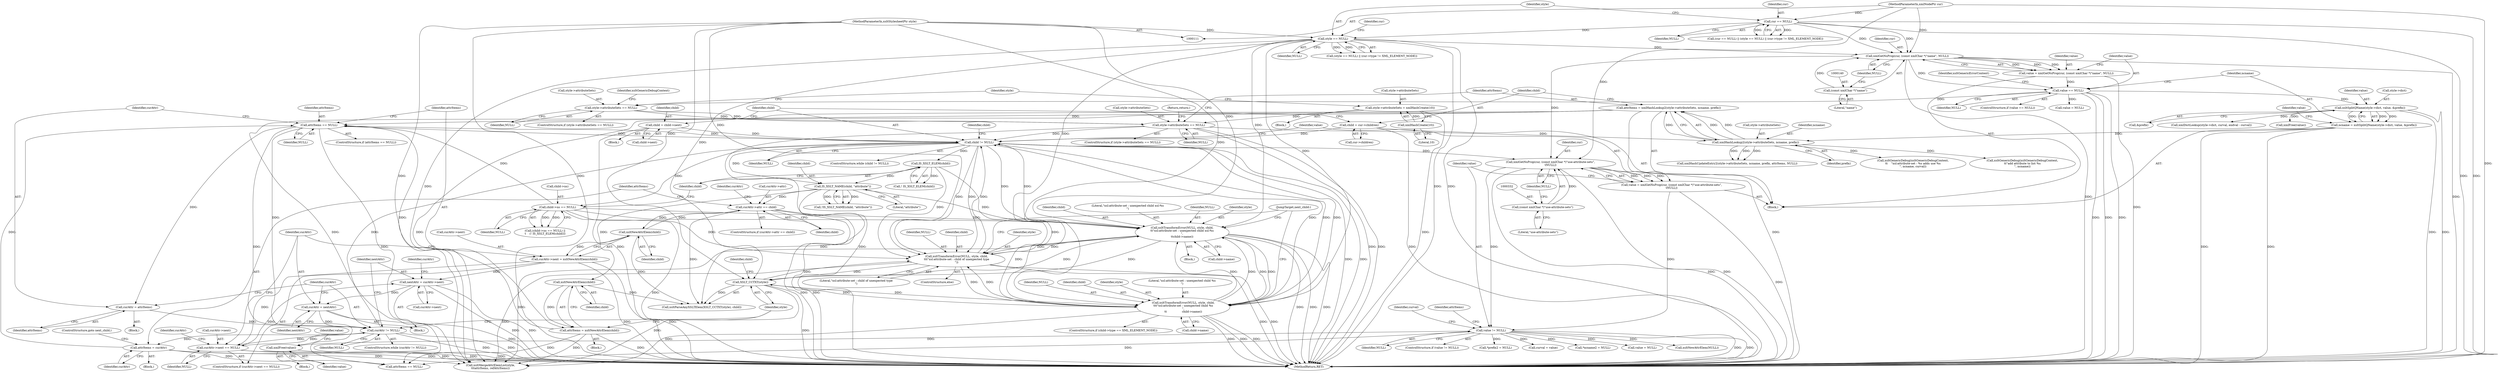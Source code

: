 digraph "0_Chrome_96dbafe288dbe2f0cc45fa3c39daf6d0c37acbab_11@pointer" {
"1000444" [label="(Call,xmlFree(value))"];
"1000336" [label="(Call,value != NULL)"];
"1000327" [label="(Call,value = xmlGetNsProp(cur, (const xmlChar *)\"use-attribute-sets\",\n\tNULL))"];
"1000329" [label="(Call,xmlGetNsProp(cur, (const xmlChar *)\"use-attribute-sets\",\n\tNULL))"];
"1000137" [label="(Call,xmlGetNsProp(cur, (const xmlChar *)\"name\", NULL))"];
"1000122" [label="(Call,cur == NULL)"];
"1000113" [label="(MethodParameterIn,xmlNodePtr cur)"];
"1000139" [label="(Call,(const xmlChar *)\"name\")"];
"1000126" [label="(Call,style == NULL)"];
"1000112" [label="(MethodParameterIn,xsltStylesheetPtr style)"];
"1000331" [label="(Call,(const xmlChar *)\"use-attribute-sets\")"];
"1000203" [label="(Call,child != NULL)"];
"1000322" [label="(Call,child = child->next)"];
"1000197" [label="(Call,child = cur->children)"];
"1000183" [label="(Call,style->attributeSets == NULL)"];
"1000167" [label="(Call,style->attributeSets == NULL)"];
"1000144" [label="(Call,value == NULL)"];
"1000135" [label="(Call,value = xmlGetNsProp(cur, (const xmlChar *)\"name\", NULL))"];
"1000176" [label="(Call,style->attributeSets = xmlHashCreate(10))"];
"1000180" [label="(Call,xmlHashCreate(10))"];
"1000282" [label="(Call,curAttr != NULL)"];
"1000314" [label="(Call,curAttr = nextAttr)"];
"1000286" [label="(Call,nextAttr = curAttr->next)"];
"1000308" [label="(Call,curAttr->next = xsltNewAttrElem(child))"];
"1000312" [label="(Call,xsltNewAttrElem(child))"];
"1000292" [label="(Call,curAttr->attr == child)"];
"1000247" [label="(Call,IS_XSLT_NAME(child, \"attribute\"))"];
"1000221" [label="(Call,IS_XSLT_ELEM(child))"];
"1000303" [label="(Call,curAttr->next == NULL)"];
"1000278" [label="(Call,curAttr = attrItems)"];
"1000268" [label="(Call,attrItems == NULL)"];
"1000298" [label="(Call,attrItems = curAttr)"];
"1000272" [label="(Call,attrItems = xsltNewAttrElem(child))"];
"1000274" [label="(Call,xsltNewAttrElem(child))"];
"1000189" [label="(Call,attrItems = xmlHashLookup2(style->attributeSets, ncname, prefix))"];
"1000191" [label="(Call,xmlHashLookup2(style->attributeSets, ncname, prefix))"];
"1000152" [label="(Call,ncname = xsltSplitQName(style->dict, value, &prefix))"];
"1000154" [label="(Call,xsltSplitQName(style->dict, value, &prefix))"];
"1000215" [label="(Call,child->ns == NULL)"];
"1000239" [label="(Call,xsltTransformError(NULL, style, child,\n\t\t\t\"xsl:attribute-set : child of unexpected type\n\"))"];
"1000251" [label="(Call,xsltTransformError(NULL, style, child,\n\t\t\"xsl:attribute-set : unexpected child xsl:%s\n\",\n\t\tchild->name))"];
"1000318" [label="(Call,XSLT_CCTXT(style))"];
"1000230" [label="(Call,xsltTransformError(NULL, style, child,\n\t\t\t\"xsl:attribute-set : unexpected child %s\n\",\n\t\t                 child->name))"];
"1000131" [label="(Identifier,cur)"];
"1000188" [label="(Return,return;)"];
"1000249" [label="(Literal,\"attribute\")"];
"1000445" [label="(Identifier,value)"];
"1000343" [label="(Identifier,curval)"];
"1000447" [label="(Identifier,value)"];
"1000323" [label="(Identifier,child)"];
"1000124" [label="(Identifier,NULL)"];
"1000145" [label="(Identifier,value)"];
"1000166" [label="(ControlStructure,if (style->attributeSets == NULL))"];
"1000338" [label="(Identifier,NULL)"];
"1000206" [label="(Block,)"];
"1000435" [label="(Call,xsltMergeAttrElemList(style,\n\t\t\tattrItems, refAttrItems))"];
"1000189" [label="(Call,attrItems = xmlHashLookup2(style->attributeSets, ncname, prefix))"];
"1000183" [label="(Call,style->attributeSets == NULL)"];
"1000198" [label="(Identifier,child)"];
"1000155" [label="(Call,style->dict)"];
"1000159" [label="(Call,&prefix)"];
"1000248" [label="(Identifier,child)"];
"1000240" [label="(Identifier,NULL)"];
"1000247" [label="(Call,IS_XSLT_NAME(child, \"attribute\"))"];
"1000215" [label="(Call,child->ns == NULL)"];
"1000138" [label="(Identifier,cur)"];
"1000310" [label="(Identifier,curAttr)"];
"1000250" [label="(Block,)"];
"1000271" [label="(Block,)"];
"1000253" [label="(Identifier,style)"];
"1000309" [label="(Call,curAttr->next)"];
"1000444" [label="(Call,xmlFree(value))"];
"1000336" [label="(Call,value != NULL)"];
"1000286" [label="(Call,nextAttr = curAttr->next)"];
"1000335" [label="(ControlStructure,if (value != NULL))"];
"1000167" [label="(Call,style->attributeSets == NULL)"];
"1000221" [label="(Call,IS_XSLT_ELEM(child))"];
"1000296" [label="(Identifier,child)"];
"1000222" [label="(Identifier,child)"];
"1000112" [label="(MethodParameterIn,xsltStylesheetPtr style)"];
"1000176" [label="(Call,style->attributeSets = xmlHashCreate(10))"];
"1000268" [label="(Call,attrItems == NULL)"];
"1000231" [label="(Identifier,NULL)"];
"1000305" [label="(Identifier,curAttr)"];
"1000146" [label="(Identifier,NULL)"];
"1000291" [label="(ControlStructure,if (curAttr->attr == child))"];
"1000400" [label="(Call,xsltGenericDebug(xsltGenericDebugContext,\n\t\t    \"xsl:attribute-set : %s adds use %s\n\", ncname, curval))"];
"1000182" [label="(ControlStructure,if (style->attributeSets == NULL))"];
"1000204" [label="(Identifier,child)"];
"1000339" [label="(Block,)"];
"1000329" [label="(Call,xmlGetNsProp(cur, (const xmlChar *)\"use-attribute-sets\",\n\tNULL))"];
"1000314" [label="(Call,curAttr = nextAttr)"];
"1000184" [label="(Call,style->attributeSets)"];
"1000153" [label="(Identifier,ncname)"];
"1000233" [label="(Identifier,child)"];
"1000205" [label="(Identifier,NULL)"];
"1000330" [label="(Identifier,cur)"];
"1000211" [label="(Identifier,child)"];
"1000113" [label="(MethodParameterIn,xmlNodePtr cur)"];
"1000187" [label="(Identifier,NULL)"];
"1000143" [label="(ControlStructure,if (value == NULL))"];
"1000299" [label="(Identifier,attrItems)"];
"1000142" [label="(Identifier,NULL)"];
"1000278" [label="(Call,curAttr = attrItems)"];
"1000135" [label="(Call,value = xmlGetNsProp(cur, (const xmlChar *)\"name\", NULL))"];
"1000126" [label="(Call,style == NULL)"];
"1000192" [label="(Call,style->attributeSets)"];
"1000214" [label="(Call,(child->ns == NULL) ||\n\t    (! IS_XSLT_ELEM(child)))"];
"1000328" [label="(Identifier,value)"];
"1000251" [label="(Call,xsltTransformError(NULL, style, child,\n\t\t\"xsl:attribute-set : unexpected child xsl:%s\n\",\n\t\tchild->name))"];
"1000283" [label="(Identifier,curAttr)"];
"1000307" [label="(Identifier,NULL)"];
"1000232" [label="(Identifier,style)"];
"1000298" [label="(Call,attrItems = curAttr)"];
"1000243" [label="(Literal,\"xsl:attribute-set : child of unexpected type\n\")"];
"1000254" [label="(Identifier,child)"];
"1000242" [label="(Identifier,child)"];
"1000255" [label="(Literal,\"xsl:attribute-set : unexpected child xsl:%s\n\")"];
"1000230" [label="(Call,xsltTransformError(NULL, style, child,\n\t\t\t\"xsl:attribute-set : unexpected child %s\n\",\n\t\t                 child->name))"];
"1000294" [label="(Identifier,curAttr)"];
"1000128" [label="(Identifier,NULL)"];
"1000334" [label="(Identifier,NULL)"];
"1000122" [label="(Call,cur == NULL)"];
"1000158" [label="(Identifier,value)"];
"1000304" [label="(Call,curAttr->next)"];
"1000195" [label="(Identifier,ncname)"];
"1000137" [label="(Call,xmlGetNsProp(cur, (const xmlChar *)\"name\", NULL))"];
"1000317" [label="(Call,xsltParseAnyXSLTElem(XSLT_CCTXT(style), child))"];
"1000469" [label="(MethodReturn,RET)"];
"1000301" [label="(ControlStructure,goto next_child;)"];
"1000292" [label="(Call,curAttr->attr == child)"];
"1000342" [label="(Call,curval = value)"];
"1000327" [label="(Call,value = xmlGetNsProp(cur, (const xmlChar *)\"use-attribute-sets\",\n\tNULL))"];
"1000267" [label="(ControlStructure,if (attrItems == NULL))"];
"1000252" [label="(Identifier,NULL)"];
"1000123" [label="(Identifier,cur)"];
"1000149" [label="(Identifier,xsltGenericErrorContext)"];
"1000270" [label="(Identifier,NULL)"];
"1000272" [label="(Call,attrItems = xsltNewAttrElem(child))"];
"1000239" [label="(Call,xsltTransformError(NULL, style, child,\n\t\t\t\"xsl:attribute-set : child of unexpected type\n\"))"];
"1000174" [label="(Identifier,xsltGenericDebugContext)"];
"1000235" [label="(Call,child->name)"];
"1000238" [label="(ControlStructure,else)"];
"1000127" [label="(Identifier,style)"];
"1000280" [label="(Identifier,attrItems)"];
"1000171" [label="(Identifier,NULL)"];
"1000163" [label="(Call,value = NULL)"];
"1000219" [label="(Identifier,NULL)"];
"1000293" [label="(Call,curAttr->attr)"];
"1000333" [label="(Literal,\"use-attribute-sets\")"];
"1000162" [label="(Identifier,value)"];
"1000114" [label="(Block,)"];
"1000392" [label="(Call,*ncname2 = NULL)"];
"1000152" [label="(Call,ncname = xsltSplitQName(style->dict, value, &prefix))"];
"1000256" [label="(Call,child->name)"];
"1000141" [label="(Literal,\"name\")"];
"1000337" [label="(Identifier,value)"];
"1000177" [label="(Call,style->attributeSets)"];
"1000318" [label="(Call,XSLT_CCTXT(style))"];
"1000203" [label="(Call,child != NULL)"];
"1000241" [label="(Identifier,style)"];
"1000279" [label="(Identifier,curAttr)"];
"1000446" [label="(Call,value = NULL)"];
"1000282" [label="(Call,curAttr != NULL)"];
"1000321" [label="(JumpTarget,next_child:)"];
"1000220" [label="(Call,! IS_XSLT_ELEM(child))"];
"1000312" [label="(Call,xsltNewAttrElem(child))"];
"1000322" [label="(Call,child = child->next)"];
"1000234" [label="(Literal,\"xsl:attribute-set : unexpected child %s\n\")"];
"1000284" [label="(Identifier,NULL)"];
"1000313" [label="(Identifier,child)"];
"1000315" [label="(Identifier,curAttr)"];
"1000416" [label="(Call,xsltNewAttrElem(NULL))"];
"1000191" [label="(Call,xmlHashLookup2(style->attributeSets, ncname, prefix))"];
"1000300" [label="(Identifier,curAttr)"];
"1000224" [label="(ControlStructure,if (child->type == XML_ELEMENT_NODE))"];
"1000168" [label="(Call,style->attributeSets)"];
"1000144" [label="(Call,value == NULL)"];
"1000287" [label="(Identifier,nextAttr)"];
"1000324" [label="(Call,child->next)"];
"1000185" [label="(Identifier,style)"];
"1000380" [label="(Call,xmlDictLookup(style->dict, curval, endval - curval))"];
"1000308" [label="(Call,curAttr->next = xsltNewAttrElem(child))"];
"1000263" [label="(Call,xsltGenericDebug(xsltGenericDebugContext,\n\t\t\"add attribute to list %s\n\", ncname))"];
"1000451" [label="(Identifier,attrItems)"];
"1000216" [label="(Call,child->ns)"];
"1000269" [label="(Identifier,attrItems)"];
"1000197" [label="(Call,child = cur->children)"];
"1000190" [label="(Identifier,attrItems)"];
"1000302" [label="(ControlStructure,if (curAttr->next == NULL))"];
"1000450" [label="(Call,attrItems == NULL)"];
"1000161" [label="(Call,xmlFree(value))"];
"1000180" [label="(Call,xmlHashCreate(10))"];
"1000121" [label="(Call,(cur == NULL) || (style == NULL) || (cur->type != XML_ELEMENT_NODE))"];
"1000281" [label="(ControlStructure,while (curAttr != NULL))"];
"1000396" [label="(Call,*prefix2 = NULL)"];
"1000274" [label="(Call,xsltNewAttrElem(child))"];
"1000154" [label="(Call,xsltSplitQName(style->dict, value, &prefix))"];
"1000277" [label="(Block,)"];
"1000316" [label="(Identifier,nextAttr)"];
"1000331" [label="(Call,(const xmlChar *)\"use-attribute-sets\")"];
"1000181" [label="(Literal,10)"];
"1000125" [label="(Call,(style == NULL) || (cur->type != XML_ELEMENT_NODE))"];
"1000273" [label="(Identifier,attrItems)"];
"1000202" [label="(ControlStructure,while (child != NULL))"];
"1000172" [label="(Block,)"];
"1000457" [label="(Call,xmlHashUpdateEntry2(style->attributeSets, ncname, prefix, attrItems, NULL))"];
"1000303" [label="(Call,curAttr->next == NULL)"];
"1000297" [label="(Block,)"];
"1000139" [label="(Call,(const xmlChar *)\"name\")"];
"1000199" [label="(Call,cur->children)"];
"1000319" [label="(Identifier,style)"];
"1000275" [label="(Identifier,child)"];
"1000285" [label="(Block,)"];
"1000320" [label="(Identifier,child)"];
"1000246" [label="(Call,!IS_XSLT_NAME(child, \"attribute\"))"];
"1000196" [label="(Identifier,prefix)"];
"1000288" [label="(Call,curAttr->next)"];
"1000136" [label="(Identifier,value)"];
"1000444" -> "1000339"  [label="AST: "];
"1000444" -> "1000445"  [label="CFG: "];
"1000445" -> "1000444"  [label="AST: "];
"1000447" -> "1000444"  [label="CFG: "];
"1000444" -> "1000469"  [label="DDG: "];
"1000336" -> "1000444"  [label="DDG: "];
"1000336" -> "1000335"  [label="AST: "];
"1000336" -> "1000338"  [label="CFG: "];
"1000337" -> "1000336"  [label="AST: "];
"1000338" -> "1000336"  [label="AST: "];
"1000343" -> "1000336"  [label="CFG: "];
"1000451" -> "1000336"  [label="CFG: "];
"1000336" -> "1000469"  [label="DDG: "];
"1000336" -> "1000469"  [label="DDG: "];
"1000327" -> "1000336"  [label="DDG: "];
"1000329" -> "1000336"  [label="DDG: "];
"1000336" -> "1000342"  [label="DDG: "];
"1000336" -> "1000392"  [label="DDG: "];
"1000336" -> "1000396"  [label="DDG: "];
"1000336" -> "1000416"  [label="DDG: "];
"1000336" -> "1000446"  [label="DDG: "];
"1000336" -> "1000450"  [label="DDG: "];
"1000327" -> "1000114"  [label="AST: "];
"1000327" -> "1000329"  [label="CFG: "];
"1000328" -> "1000327"  [label="AST: "];
"1000329" -> "1000327"  [label="AST: "];
"1000337" -> "1000327"  [label="CFG: "];
"1000327" -> "1000469"  [label="DDG: "];
"1000329" -> "1000327"  [label="DDG: "];
"1000329" -> "1000327"  [label="DDG: "];
"1000329" -> "1000327"  [label="DDG: "];
"1000329" -> "1000334"  [label="CFG: "];
"1000330" -> "1000329"  [label="AST: "];
"1000331" -> "1000329"  [label="AST: "];
"1000334" -> "1000329"  [label="AST: "];
"1000329" -> "1000469"  [label="DDG: "];
"1000329" -> "1000469"  [label="DDG: "];
"1000137" -> "1000329"  [label="DDG: "];
"1000113" -> "1000329"  [label="DDG: "];
"1000331" -> "1000329"  [label="DDG: "];
"1000203" -> "1000329"  [label="DDG: "];
"1000137" -> "1000135"  [label="AST: "];
"1000137" -> "1000142"  [label="CFG: "];
"1000138" -> "1000137"  [label="AST: "];
"1000139" -> "1000137"  [label="AST: "];
"1000142" -> "1000137"  [label="AST: "];
"1000135" -> "1000137"  [label="CFG: "];
"1000137" -> "1000469"  [label="DDG: "];
"1000137" -> "1000469"  [label="DDG: "];
"1000137" -> "1000135"  [label="DDG: "];
"1000137" -> "1000135"  [label="DDG: "];
"1000137" -> "1000135"  [label="DDG: "];
"1000122" -> "1000137"  [label="DDG: "];
"1000122" -> "1000137"  [label="DDG: "];
"1000113" -> "1000137"  [label="DDG: "];
"1000139" -> "1000137"  [label="DDG: "];
"1000126" -> "1000137"  [label="DDG: "];
"1000137" -> "1000144"  [label="DDG: "];
"1000122" -> "1000121"  [label="AST: "];
"1000122" -> "1000124"  [label="CFG: "];
"1000123" -> "1000122"  [label="AST: "];
"1000124" -> "1000122"  [label="AST: "];
"1000127" -> "1000122"  [label="CFG: "];
"1000121" -> "1000122"  [label="CFG: "];
"1000122" -> "1000469"  [label="DDG: "];
"1000122" -> "1000469"  [label="DDG: "];
"1000122" -> "1000121"  [label="DDG: "];
"1000122" -> "1000121"  [label="DDG: "];
"1000113" -> "1000122"  [label="DDG: "];
"1000122" -> "1000126"  [label="DDG: "];
"1000113" -> "1000111"  [label="AST: "];
"1000113" -> "1000469"  [label="DDG: "];
"1000139" -> "1000141"  [label="CFG: "];
"1000140" -> "1000139"  [label="AST: "];
"1000141" -> "1000139"  [label="AST: "];
"1000142" -> "1000139"  [label="CFG: "];
"1000126" -> "1000125"  [label="AST: "];
"1000126" -> "1000128"  [label="CFG: "];
"1000127" -> "1000126"  [label="AST: "];
"1000128" -> "1000126"  [label="AST: "];
"1000131" -> "1000126"  [label="CFG: "];
"1000125" -> "1000126"  [label="CFG: "];
"1000126" -> "1000469"  [label="DDG: "];
"1000126" -> "1000469"  [label="DDG: "];
"1000126" -> "1000125"  [label="DDG: "];
"1000126" -> "1000125"  [label="DDG: "];
"1000112" -> "1000126"  [label="DDG: "];
"1000126" -> "1000230"  [label="DDG: "];
"1000126" -> "1000239"  [label="DDG: "];
"1000126" -> "1000251"  [label="DDG: "];
"1000126" -> "1000318"  [label="DDG: "];
"1000126" -> "1000435"  [label="DDG: "];
"1000112" -> "1000111"  [label="AST: "];
"1000112" -> "1000469"  [label="DDG: "];
"1000112" -> "1000230"  [label="DDG: "];
"1000112" -> "1000239"  [label="DDG: "];
"1000112" -> "1000251"  [label="DDG: "];
"1000112" -> "1000318"  [label="DDG: "];
"1000112" -> "1000435"  [label="DDG: "];
"1000331" -> "1000333"  [label="CFG: "];
"1000332" -> "1000331"  [label="AST: "];
"1000333" -> "1000331"  [label="AST: "];
"1000334" -> "1000331"  [label="CFG: "];
"1000203" -> "1000202"  [label="AST: "];
"1000203" -> "1000205"  [label="CFG: "];
"1000204" -> "1000203"  [label="AST: "];
"1000205" -> "1000203"  [label="AST: "];
"1000211" -> "1000203"  [label="CFG: "];
"1000328" -> "1000203"  [label="CFG: "];
"1000203" -> "1000469"  [label="DDG: "];
"1000203" -> "1000469"  [label="DDG: "];
"1000322" -> "1000203"  [label="DDG: "];
"1000197" -> "1000203"  [label="DDG: "];
"1000183" -> "1000203"  [label="DDG: "];
"1000282" -> "1000203"  [label="DDG: "];
"1000239" -> "1000203"  [label="DDG: "];
"1000251" -> "1000203"  [label="DDG: "];
"1000230" -> "1000203"  [label="DDG: "];
"1000268" -> "1000203"  [label="DDG: "];
"1000203" -> "1000215"  [label="DDG: "];
"1000203" -> "1000221"  [label="DDG: "];
"1000203" -> "1000230"  [label="DDG: "];
"1000203" -> "1000230"  [label="DDG: "];
"1000203" -> "1000239"  [label="DDG: "];
"1000203" -> "1000239"  [label="DDG: "];
"1000203" -> "1000247"  [label="DDG: "];
"1000203" -> "1000251"  [label="DDG: "];
"1000203" -> "1000268"  [label="DDG: "];
"1000322" -> "1000206"  [label="AST: "];
"1000322" -> "1000324"  [label="CFG: "];
"1000323" -> "1000322"  [label="AST: "];
"1000324" -> "1000322"  [label="AST: "];
"1000204" -> "1000322"  [label="CFG: "];
"1000322" -> "1000469"  [label="DDG: "];
"1000197" -> "1000114"  [label="AST: "];
"1000197" -> "1000199"  [label="CFG: "];
"1000198" -> "1000197"  [label="AST: "];
"1000199" -> "1000197"  [label="AST: "];
"1000204" -> "1000197"  [label="CFG: "];
"1000197" -> "1000469"  [label="DDG: "];
"1000183" -> "1000182"  [label="AST: "];
"1000183" -> "1000187"  [label="CFG: "];
"1000184" -> "1000183"  [label="AST: "];
"1000187" -> "1000183"  [label="AST: "];
"1000188" -> "1000183"  [label="CFG: "];
"1000190" -> "1000183"  [label="CFG: "];
"1000183" -> "1000469"  [label="DDG: "];
"1000183" -> "1000469"  [label="DDG: "];
"1000183" -> "1000469"  [label="DDG: "];
"1000167" -> "1000183"  [label="DDG: "];
"1000167" -> "1000183"  [label="DDG: "];
"1000176" -> "1000183"  [label="DDG: "];
"1000183" -> "1000191"  [label="DDG: "];
"1000167" -> "1000166"  [label="AST: "];
"1000167" -> "1000171"  [label="CFG: "];
"1000168" -> "1000167"  [label="AST: "];
"1000171" -> "1000167"  [label="AST: "];
"1000174" -> "1000167"  [label="CFG: "];
"1000185" -> "1000167"  [label="CFG: "];
"1000144" -> "1000167"  [label="DDG: "];
"1000144" -> "1000143"  [label="AST: "];
"1000144" -> "1000146"  [label="CFG: "];
"1000145" -> "1000144"  [label="AST: "];
"1000146" -> "1000144"  [label="AST: "];
"1000149" -> "1000144"  [label="CFG: "];
"1000153" -> "1000144"  [label="CFG: "];
"1000144" -> "1000469"  [label="DDG: "];
"1000144" -> "1000469"  [label="DDG: "];
"1000144" -> "1000469"  [label="DDG: "];
"1000135" -> "1000144"  [label="DDG: "];
"1000144" -> "1000154"  [label="DDG: "];
"1000144" -> "1000163"  [label="DDG: "];
"1000135" -> "1000114"  [label="AST: "];
"1000136" -> "1000135"  [label="AST: "];
"1000145" -> "1000135"  [label="CFG: "];
"1000135" -> "1000469"  [label="DDG: "];
"1000176" -> "1000172"  [label="AST: "];
"1000176" -> "1000180"  [label="CFG: "];
"1000177" -> "1000176"  [label="AST: "];
"1000180" -> "1000176"  [label="AST: "];
"1000185" -> "1000176"  [label="CFG: "];
"1000176" -> "1000469"  [label="DDG: "];
"1000180" -> "1000176"  [label="DDG: "];
"1000180" -> "1000181"  [label="CFG: "];
"1000181" -> "1000180"  [label="AST: "];
"1000282" -> "1000281"  [label="AST: "];
"1000282" -> "1000284"  [label="CFG: "];
"1000283" -> "1000282"  [label="AST: "];
"1000284" -> "1000282"  [label="AST: "];
"1000287" -> "1000282"  [label="CFG: "];
"1000319" -> "1000282"  [label="CFG: "];
"1000282" -> "1000469"  [label="DDG: "];
"1000282" -> "1000469"  [label="DDG: "];
"1000314" -> "1000282"  [label="DDG: "];
"1000278" -> "1000282"  [label="DDG: "];
"1000303" -> "1000282"  [label="DDG: "];
"1000268" -> "1000282"  [label="DDG: "];
"1000282" -> "1000298"  [label="DDG: "];
"1000282" -> "1000303"  [label="DDG: "];
"1000314" -> "1000285"  [label="AST: "];
"1000314" -> "1000316"  [label="CFG: "];
"1000315" -> "1000314"  [label="AST: "];
"1000316" -> "1000314"  [label="AST: "];
"1000283" -> "1000314"  [label="CFG: "];
"1000314" -> "1000469"  [label="DDG: "];
"1000286" -> "1000314"  [label="DDG: "];
"1000286" -> "1000285"  [label="AST: "];
"1000286" -> "1000288"  [label="CFG: "];
"1000287" -> "1000286"  [label="AST: "];
"1000288" -> "1000286"  [label="AST: "];
"1000294" -> "1000286"  [label="CFG: "];
"1000286" -> "1000469"  [label="DDG: "];
"1000286" -> "1000469"  [label="DDG: "];
"1000308" -> "1000286"  [label="DDG: "];
"1000303" -> "1000286"  [label="DDG: "];
"1000308" -> "1000302"  [label="AST: "];
"1000308" -> "1000312"  [label="CFG: "];
"1000309" -> "1000308"  [label="AST: "];
"1000312" -> "1000308"  [label="AST: "];
"1000315" -> "1000308"  [label="CFG: "];
"1000308" -> "1000469"  [label="DDG: "];
"1000308" -> "1000469"  [label="DDG: "];
"1000308" -> "1000303"  [label="DDG: "];
"1000312" -> "1000308"  [label="DDG: "];
"1000312" -> "1000313"  [label="CFG: "];
"1000313" -> "1000312"  [label="AST: "];
"1000312" -> "1000292"  [label="DDG: "];
"1000292" -> "1000312"  [label="DDG: "];
"1000312" -> "1000317"  [label="DDG: "];
"1000292" -> "1000291"  [label="AST: "];
"1000292" -> "1000296"  [label="CFG: "];
"1000293" -> "1000292"  [label="AST: "];
"1000296" -> "1000292"  [label="AST: "];
"1000299" -> "1000292"  [label="CFG: "];
"1000305" -> "1000292"  [label="CFG: "];
"1000292" -> "1000469"  [label="DDG: "];
"1000292" -> "1000469"  [label="DDG: "];
"1000247" -> "1000292"  [label="DDG: "];
"1000292" -> "1000317"  [label="DDG: "];
"1000247" -> "1000246"  [label="AST: "];
"1000247" -> "1000249"  [label="CFG: "];
"1000248" -> "1000247"  [label="AST: "];
"1000249" -> "1000247"  [label="AST: "];
"1000246" -> "1000247"  [label="CFG: "];
"1000247" -> "1000246"  [label="DDG: "];
"1000247" -> "1000246"  [label="DDG: "];
"1000221" -> "1000247"  [label="DDG: "];
"1000247" -> "1000251"  [label="DDG: "];
"1000247" -> "1000274"  [label="DDG: "];
"1000247" -> "1000317"  [label="DDG: "];
"1000221" -> "1000220"  [label="AST: "];
"1000221" -> "1000222"  [label="CFG: "];
"1000222" -> "1000221"  [label="AST: "];
"1000220" -> "1000221"  [label="CFG: "];
"1000221" -> "1000220"  [label="DDG: "];
"1000221" -> "1000230"  [label="DDG: "];
"1000221" -> "1000239"  [label="DDG: "];
"1000303" -> "1000302"  [label="AST: "];
"1000303" -> "1000307"  [label="CFG: "];
"1000304" -> "1000303"  [label="AST: "];
"1000307" -> "1000303"  [label="AST: "];
"1000310" -> "1000303"  [label="CFG: "];
"1000315" -> "1000303"  [label="CFG: "];
"1000303" -> "1000469"  [label="DDG: "];
"1000303" -> "1000469"  [label="DDG: "];
"1000278" -> "1000277"  [label="AST: "];
"1000278" -> "1000280"  [label="CFG: "];
"1000279" -> "1000278"  [label="AST: "];
"1000280" -> "1000278"  [label="AST: "];
"1000283" -> "1000278"  [label="CFG: "];
"1000268" -> "1000278"  [label="DDG: "];
"1000268" -> "1000267"  [label="AST: "];
"1000268" -> "1000270"  [label="CFG: "];
"1000269" -> "1000268"  [label="AST: "];
"1000270" -> "1000268"  [label="AST: "];
"1000273" -> "1000268"  [label="CFG: "];
"1000279" -> "1000268"  [label="CFG: "];
"1000298" -> "1000268"  [label="DDG: "];
"1000272" -> "1000268"  [label="DDG: "];
"1000189" -> "1000268"  [label="DDG: "];
"1000215" -> "1000268"  [label="DDG: "];
"1000268" -> "1000435"  [label="DDG: "];
"1000268" -> "1000450"  [label="DDG: "];
"1000298" -> "1000297"  [label="AST: "];
"1000298" -> "1000300"  [label="CFG: "];
"1000299" -> "1000298"  [label="AST: "];
"1000300" -> "1000298"  [label="AST: "];
"1000301" -> "1000298"  [label="CFG: "];
"1000298" -> "1000469"  [label="DDG: "];
"1000298" -> "1000435"  [label="DDG: "];
"1000298" -> "1000450"  [label="DDG: "];
"1000272" -> "1000271"  [label="AST: "];
"1000272" -> "1000274"  [label="CFG: "];
"1000273" -> "1000272"  [label="AST: "];
"1000274" -> "1000272"  [label="AST: "];
"1000319" -> "1000272"  [label="CFG: "];
"1000272" -> "1000469"  [label="DDG: "];
"1000274" -> "1000272"  [label="DDG: "];
"1000272" -> "1000435"  [label="DDG: "];
"1000272" -> "1000450"  [label="DDG: "];
"1000274" -> "1000275"  [label="CFG: "];
"1000275" -> "1000274"  [label="AST: "];
"1000274" -> "1000317"  [label="DDG: "];
"1000189" -> "1000114"  [label="AST: "];
"1000189" -> "1000191"  [label="CFG: "];
"1000190" -> "1000189"  [label="AST: "];
"1000191" -> "1000189"  [label="AST: "];
"1000198" -> "1000189"  [label="CFG: "];
"1000189" -> "1000469"  [label="DDG: "];
"1000191" -> "1000189"  [label="DDG: "];
"1000191" -> "1000189"  [label="DDG: "];
"1000191" -> "1000189"  [label="DDG: "];
"1000189" -> "1000435"  [label="DDG: "];
"1000189" -> "1000450"  [label="DDG: "];
"1000191" -> "1000196"  [label="CFG: "];
"1000192" -> "1000191"  [label="AST: "];
"1000195" -> "1000191"  [label="AST: "];
"1000196" -> "1000191"  [label="AST: "];
"1000152" -> "1000191"  [label="DDG: "];
"1000191" -> "1000263"  [label="DDG: "];
"1000191" -> "1000400"  [label="DDG: "];
"1000191" -> "1000457"  [label="DDG: "];
"1000191" -> "1000457"  [label="DDG: "];
"1000191" -> "1000457"  [label="DDG: "];
"1000152" -> "1000114"  [label="AST: "];
"1000152" -> "1000154"  [label="CFG: "];
"1000153" -> "1000152"  [label="AST: "];
"1000154" -> "1000152"  [label="AST: "];
"1000162" -> "1000152"  [label="CFG: "];
"1000152" -> "1000469"  [label="DDG: "];
"1000152" -> "1000469"  [label="DDG: "];
"1000154" -> "1000152"  [label="DDG: "];
"1000154" -> "1000152"  [label="DDG: "];
"1000154" -> "1000152"  [label="DDG: "];
"1000154" -> "1000159"  [label="CFG: "];
"1000155" -> "1000154"  [label="AST: "];
"1000158" -> "1000154"  [label="AST: "];
"1000159" -> "1000154"  [label="AST: "];
"1000154" -> "1000469"  [label="DDG: "];
"1000154" -> "1000469"  [label="DDG: "];
"1000154" -> "1000161"  [label="DDG: "];
"1000154" -> "1000380"  [label="DDG: "];
"1000215" -> "1000214"  [label="AST: "];
"1000215" -> "1000219"  [label="CFG: "];
"1000216" -> "1000215"  [label="AST: "];
"1000219" -> "1000215"  [label="AST: "];
"1000222" -> "1000215"  [label="CFG: "];
"1000214" -> "1000215"  [label="CFG: "];
"1000215" -> "1000469"  [label="DDG: "];
"1000215" -> "1000214"  [label="DDG: "];
"1000215" -> "1000214"  [label="DDG: "];
"1000215" -> "1000230"  [label="DDG: "];
"1000215" -> "1000239"  [label="DDG: "];
"1000215" -> "1000251"  [label="DDG: "];
"1000239" -> "1000238"  [label="AST: "];
"1000239" -> "1000243"  [label="CFG: "];
"1000240" -> "1000239"  [label="AST: "];
"1000241" -> "1000239"  [label="AST: "];
"1000242" -> "1000239"  [label="AST: "];
"1000243" -> "1000239"  [label="AST: "];
"1000321" -> "1000239"  [label="CFG: "];
"1000239" -> "1000469"  [label="DDG: "];
"1000239" -> "1000469"  [label="DDG: "];
"1000239" -> "1000230"  [label="DDG: "];
"1000251" -> "1000239"  [label="DDG: "];
"1000318" -> "1000239"  [label="DDG: "];
"1000230" -> "1000239"  [label="DDG: "];
"1000239" -> "1000251"  [label="DDG: "];
"1000239" -> "1000318"  [label="DDG: "];
"1000239" -> "1000435"  [label="DDG: "];
"1000251" -> "1000250"  [label="AST: "];
"1000251" -> "1000256"  [label="CFG: "];
"1000252" -> "1000251"  [label="AST: "];
"1000253" -> "1000251"  [label="AST: "];
"1000254" -> "1000251"  [label="AST: "];
"1000255" -> "1000251"  [label="AST: "];
"1000256" -> "1000251"  [label="AST: "];
"1000321" -> "1000251"  [label="CFG: "];
"1000251" -> "1000469"  [label="DDG: "];
"1000251" -> "1000469"  [label="DDG: "];
"1000251" -> "1000469"  [label="DDG: "];
"1000251" -> "1000230"  [label="DDG: "];
"1000251" -> "1000230"  [label="DDG: "];
"1000318" -> "1000251"  [label="DDG: "];
"1000230" -> "1000251"  [label="DDG: "];
"1000230" -> "1000251"  [label="DDG: "];
"1000251" -> "1000318"  [label="DDG: "];
"1000251" -> "1000435"  [label="DDG: "];
"1000318" -> "1000317"  [label="AST: "];
"1000318" -> "1000319"  [label="CFG: "];
"1000319" -> "1000318"  [label="AST: "];
"1000320" -> "1000318"  [label="CFG: "];
"1000318" -> "1000469"  [label="DDG: "];
"1000318" -> "1000230"  [label="DDG: "];
"1000318" -> "1000317"  [label="DDG: "];
"1000230" -> "1000318"  [label="DDG: "];
"1000318" -> "1000435"  [label="DDG: "];
"1000230" -> "1000224"  [label="AST: "];
"1000230" -> "1000235"  [label="CFG: "];
"1000231" -> "1000230"  [label="AST: "];
"1000232" -> "1000230"  [label="AST: "];
"1000233" -> "1000230"  [label="AST: "];
"1000234" -> "1000230"  [label="AST: "];
"1000235" -> "1000230"  [label="AST: "];
"1000321" -> "1000230"  [label="CFG: "];
"1000230" -> "1000469"  [label="DDG: "];
"1000230" -> "1000469"  [label="DDG: "];
"1000230" -> "1000469"  [label="DDG: "];
"1000230" -> "1000435"  [label="DDG: "];
}
